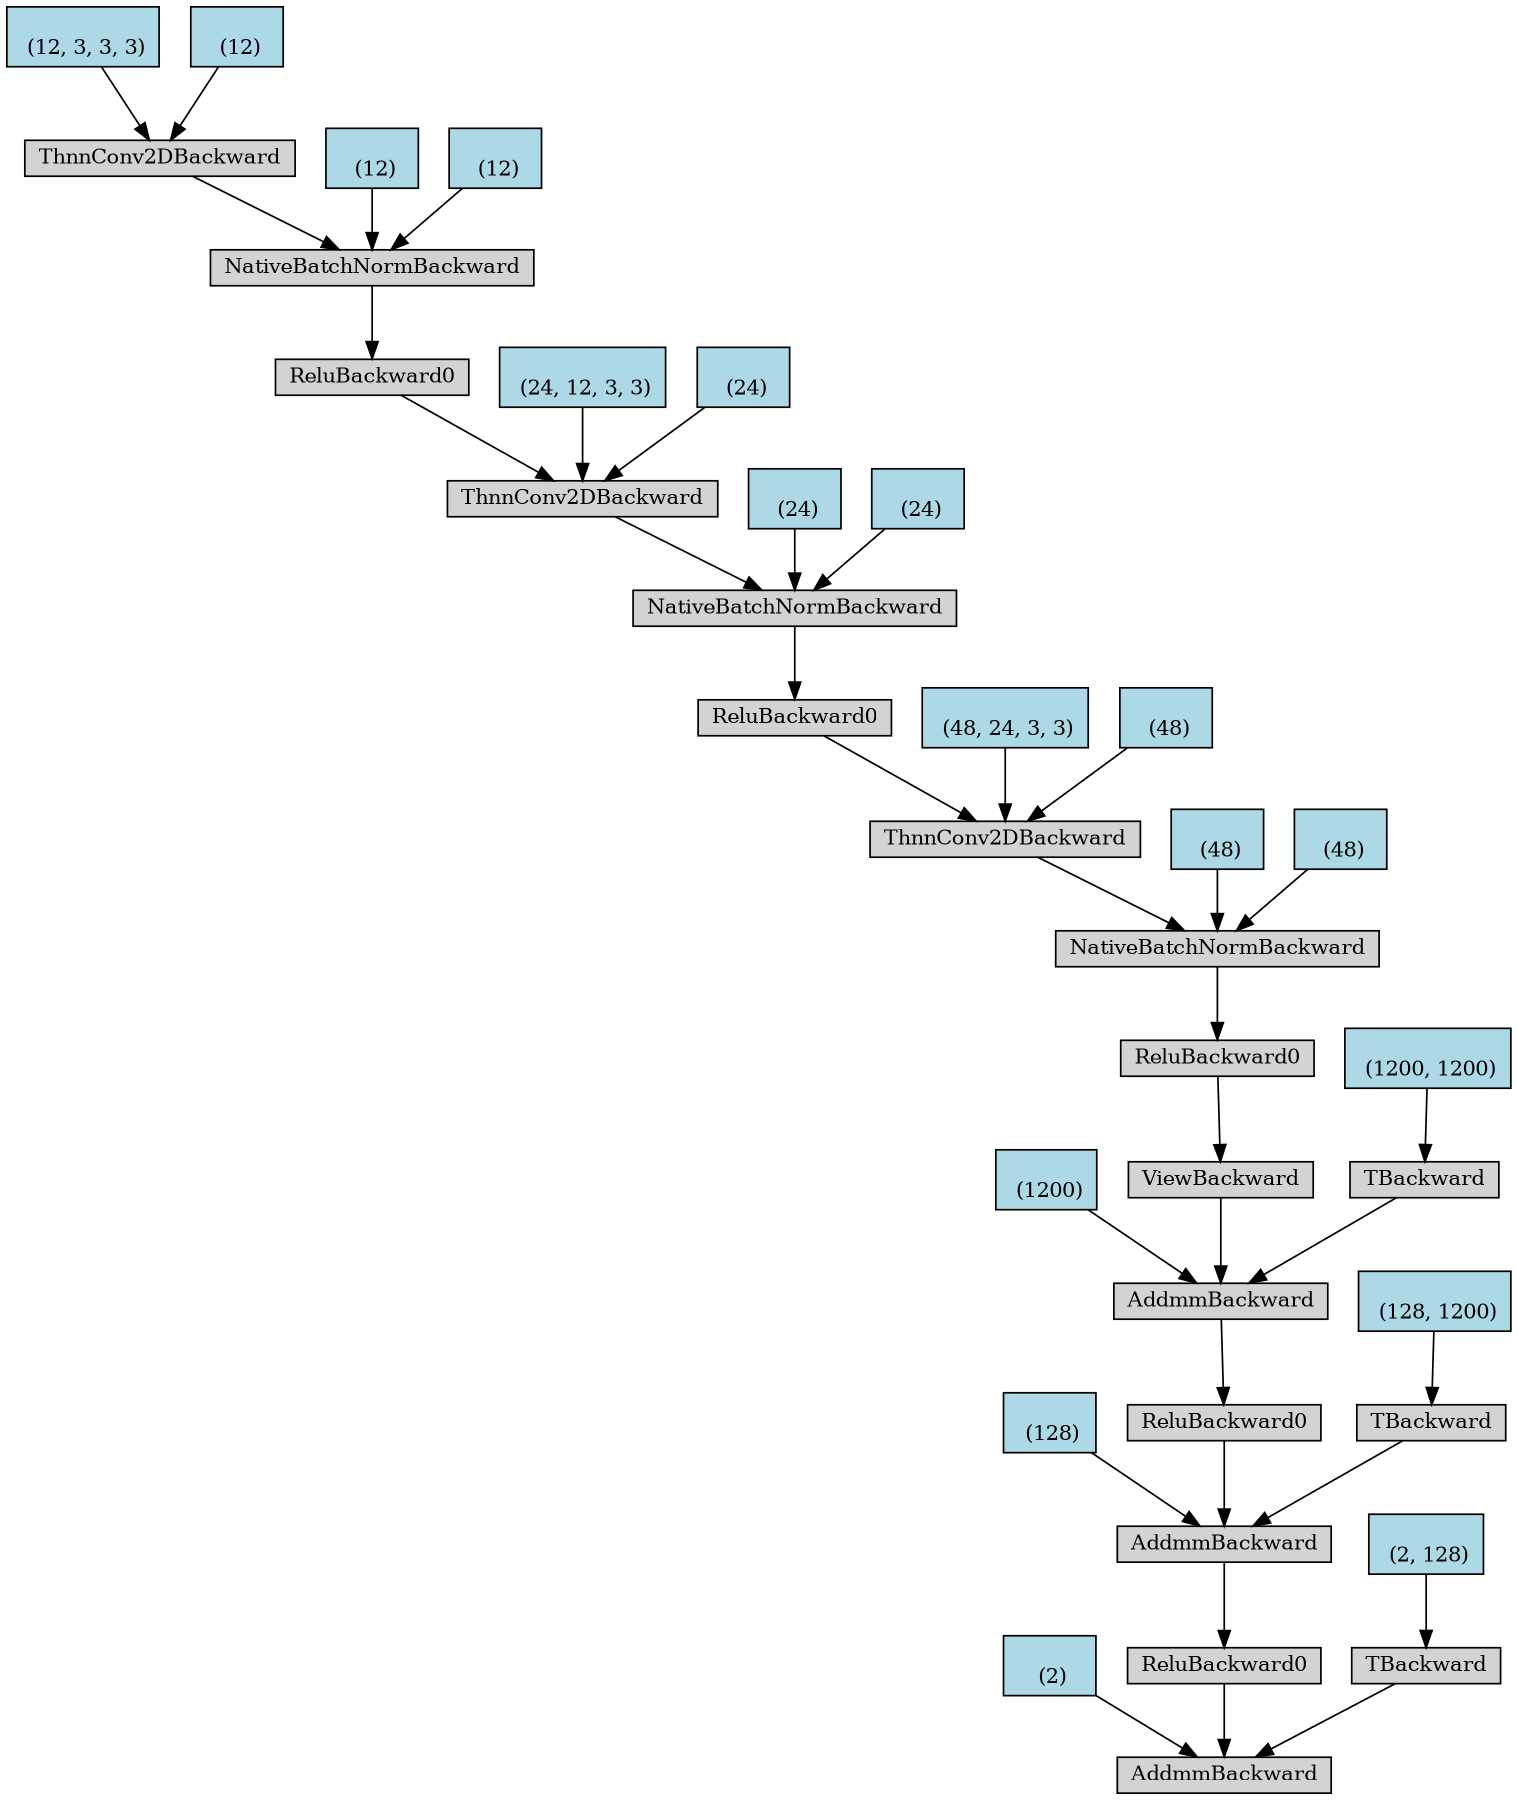 digraph {
	graph [size="12,12"]
	node [align=left fontsize=12 height=0.2 ranksep=0.1 shape=box style=filled]
	2725193983536 [label=AddmmBackward]
	2725193985328 -> 2725193983536
	2725193985328 [label="
 (2)" fillcolor=lightblue]
	2725193985384 -> 2725193983536
	2725193985384 [label=ReluBackward0]
	2725194061360 -> 2725193985384
	2725194061360 [label=AddmmBackward]
	2725194061584 -> 2725194061360
	2725194061584 [label="
 (128)" fillcolor=lightblue]
	2725194061640 -> 2725194061360
	2725194061640 [label=ReluBackward0]
	2725193985552 -> 2725194061640
	2725193985552 [label=AddmmBackward]
	2725194061920 -> 2725193985552
	2725194061920 [label="
 (1200)" fillcolor=lightblue]
	2725194061976 -> 2725193985552
	2725194061976 [label=ViewBackward]
	2725194061808 -> 2725194061976
	2725194061808 [label=ReluBackward0]
	2725194062256 -> 2725194061808
	2725194062256 [label=NativeBatchNormBackward]
	2725194062368 -> 2725194062256
	2725194062368 [label=ThnnConv2DBackward]
	2725194062592 -> 2725194062368
	2725194062592 [label=ReluBackward0]
	2725194062816 -> 2725194062592
	2725194062816 [label=NativeBatchNormBackward]
	2725194062928 -> 2725194062816
	2725194062928 [label=ThnnConv2DBackward]
	2725194063152 -> 2725194062928
	2725194063152 [label=ReluBackward0]
	2725194063376 -> 2725194063152
	2725194063376 [label=NativeBatchNormBackward]
	2725194063488 -> 2725194063376
	2725194063488 [label=ThnnConv2DBackward]
	2725194063712 -> 2725194063488
	2725194063712 [label="
 (12, 3, 3, 3)" fillcolor=lightblue]
	2725194063768 -> 2725194063488
	2725194063768 [label="
 (12)" fillcolor=lightblue]
	2725194063544 -> 2725194063376
	2725194063544 [label="
 (12)" fillcolor=lightblue]
	2725194063600 -> 2725194063376
	2725194063600 [label="
 (12)" fillcolor=lightblue]
	2725194063208 -> 2725194062928
	2725194063208 [label="
 (24, 12, 3, 3)" fillcolor=lightblue]
	2725194063264 -> 2725194062928
	2725194063264 [label="
 (24)" fillcolor=lightblue]
	2725194062984 -> 2725194062816
	2725194062984 [label="
 (24)" fillcolor=lightblue]
	2725194063040 -> 2725194062816
	2725194063040 [label="
 (24)" fillcolor=lightblue]
	2725194062648 -> 2725194062368
	2725194062648 [label="
 (48, 24, 3, 3)" fillcolor=lightblue]
	2725194062704 -> 2725194062368
	2725194062704 [label="
 (48)" fillcolor=lightblue]
	2725194062424 -> 2725194062256
	2725194062424 [label="
 (48)" fillcolor=lightblue]
	2725194062480 -> 2725194062256
	2725194062480 [label="
 (48)" fillcolor=lightblue]
	2725194062032 -> 2725193985552
	2725194062032 [label=TBackward]
	2725194062200 -> 2725194062032
	2725194062200 [label="
 (1200, 1200)" fillcolor=lightblue]
	2725194061696 -> 2725194061360
	2725194061696 [label=TBackward]
	2725194061864 -> 2725194061696
	2725194061864 [label="
 (128, 1200)" fillcolor=lightblue]
	2725193985664 -> 2725193983536
	2725193985664 [label=TBackward]
	2725194061528 -> 2725193985664
	2725194061528 [label="
 (2, 128)" fillcolor=lightblue]
}
